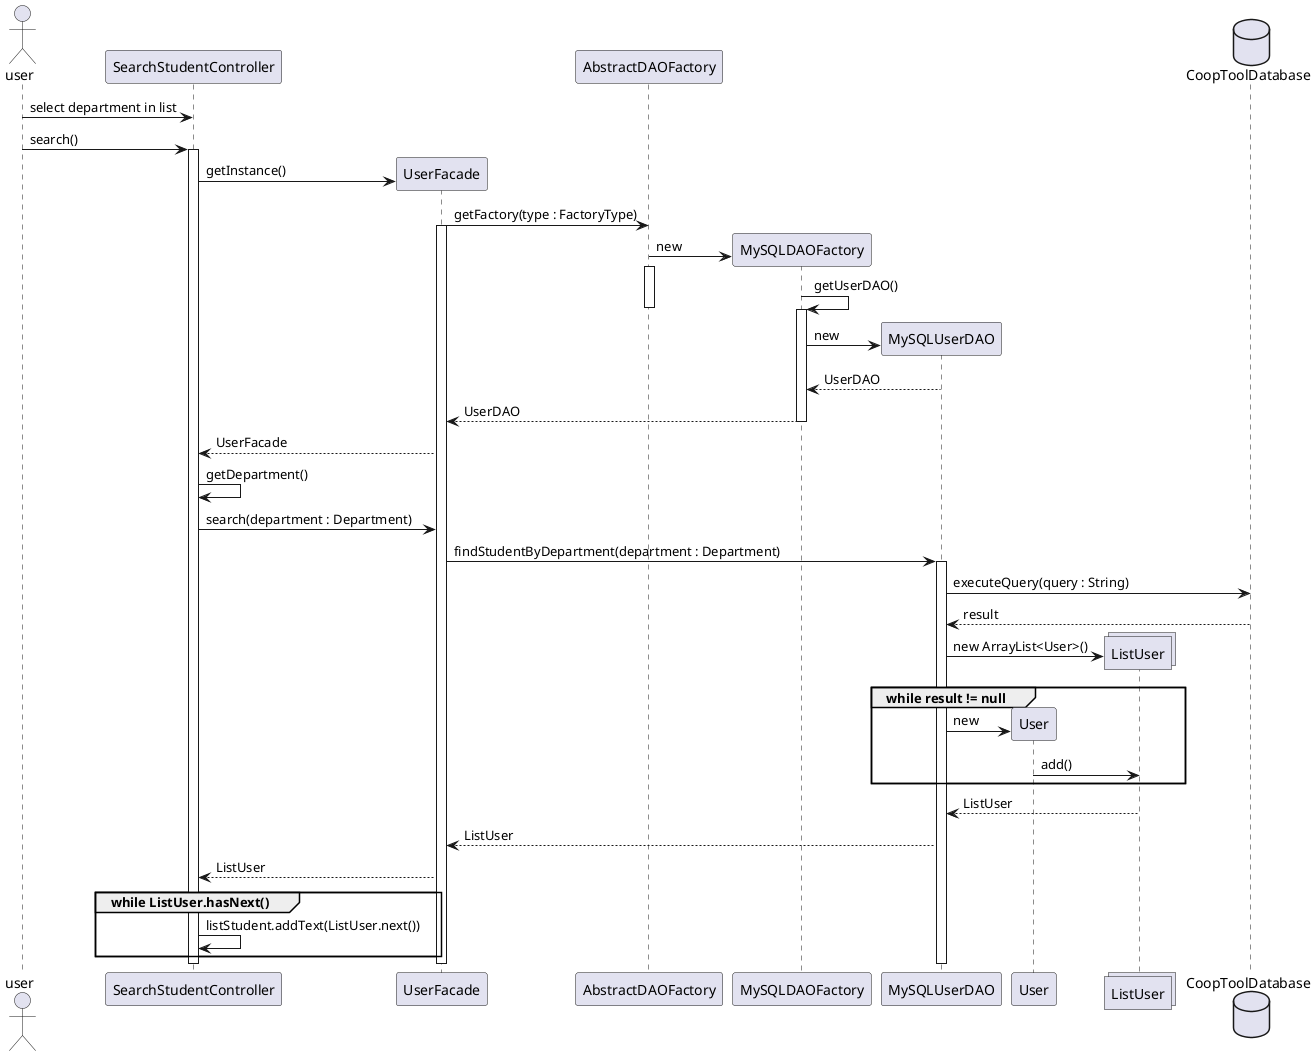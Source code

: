 @startuml
actor user
participant SearchStudentController
participant UserFacade
participant AbstractDAOFactory
participant MySQLDAOFactory
participant MySQLUserDAO
participant User
collections ListUser
database CoopToolDatabase

user -> SearchStudentController : select department in list
user -> SearchStudentController : search()
activate SearchStudentController
create UserFacade
SearchStudentController -> UserFacade  : getInstance()
UserFacade -> AbstractDAOFactory : getFactory(type : FactoryType)
activate UserFacade
create MySQLDAOFactory
AbstractDAOFactory -> MySQLDAOFactory : new
activate AbstractDAOFactory
MySQLDAOFactory -> MySQLDAOFactory : getUserDAO()
deactivate AbstractDAOFactory
create MySQLUserDAO
activate MySQLDAOFactory
MySQLDAOFactory -> MySQLUserDAO : new
MySQLUserDAO --> MySQLDAOFactory : UserDAO
MySQLDAOFactory --> UserFacade : UserDAO
deactivate MySQLDAOFactory
UserFacade --> SearchStudentController : UserFacade
SearchStudentController -> SearchStudentController : getDepartment()

SearchStudentController -> UserFacade : search(department : Department)
UserFacade -> MySQLUserDAO : findStudentByDepartment(department : Department)
activate MySQLUserDAO
MySQLUserDAO -> CoopToolDatabase : executeQuery(query : String)
CoopToolDatabase --> MySQLUserDAO : result
create ListUser
MySQLUserDAO -> ListUser : new ArrayList<User>()
create User
group while result != null
    MySQLUserDAO -> User : new
    User -> ListUser : add()
end
ListUser --> MySQLUserDAO : ListUser
MySQLUserDAO --> UserFacade : ListUser
UserFacade --> SearchStudentController : ListUser
group while ListUser.hasNext()
    SearchStudentController -> SearchStudentController : listStudent.addText(ListUser.next())
end
deactivate SearchStudentController
deactivate UserFacade
deactivate MySQLUserDAO

@enduml